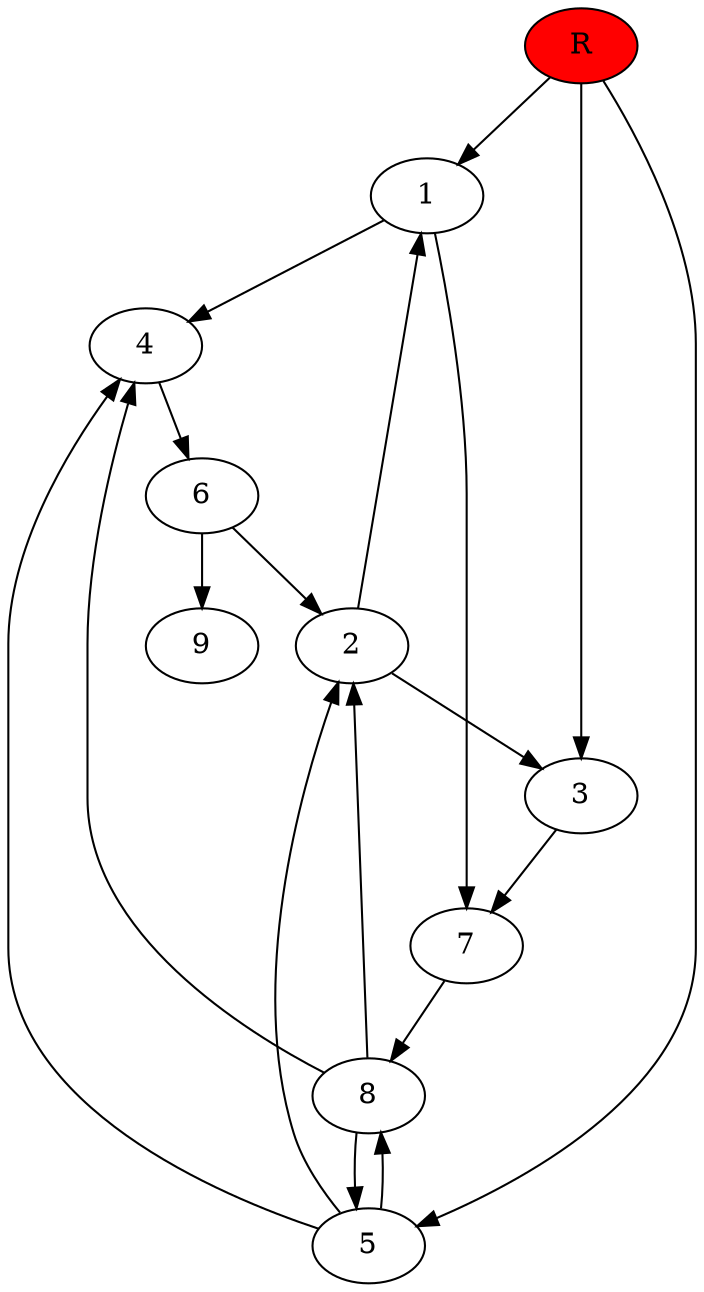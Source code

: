 digraph prb27512 {
	1
	2
	3
	4
	5
	6
	7
	8
	R [fillcolor="#ff0000" style=filled]
	1 -> 4
	1 -> 7
	2 -> 1
	2 -> 3
	3 -> 7
	4 -> 6
	5 -> 2
	5 -> 4
	5 -> 8
	6 -> 2
	6 -> 9
	7 -> 8
	8 -> 2
	8 -> 4
	8 -> 5
	R -> 1
	R -> 3
	R -> 5
}
